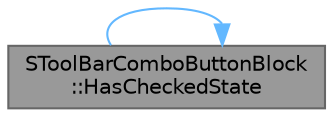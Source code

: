 digraph "SToolBarComboButtonBlock::HasCheckedState"
{
 // INTERACTIVE_SVG=YES
 // LATEX_PDF_SIZE
  bgcolor="transparent";
  edge [fontname=Helvetica,fontsize=10,labelfontname=Helvetica,labelfontsize=10];
  node [fontname=Helvetica,fontsize=10,shape=box,height=0.2,width=0.4];
  rankdir="LR";
  Node1 [id="Node000001",label="SToolBarComboButtonBlock\l::HasCheckedState",height=0.2,width=0.4,color="gray40", fillcolor="grey60", style="filled", fontcolor="black",tooltip="True if we have IsChecked bound."];
  Node1 -> Node1 [id="edge1_Node000001_Node000001",color="steelblue1",style="solid",tooltip=" "];
}
